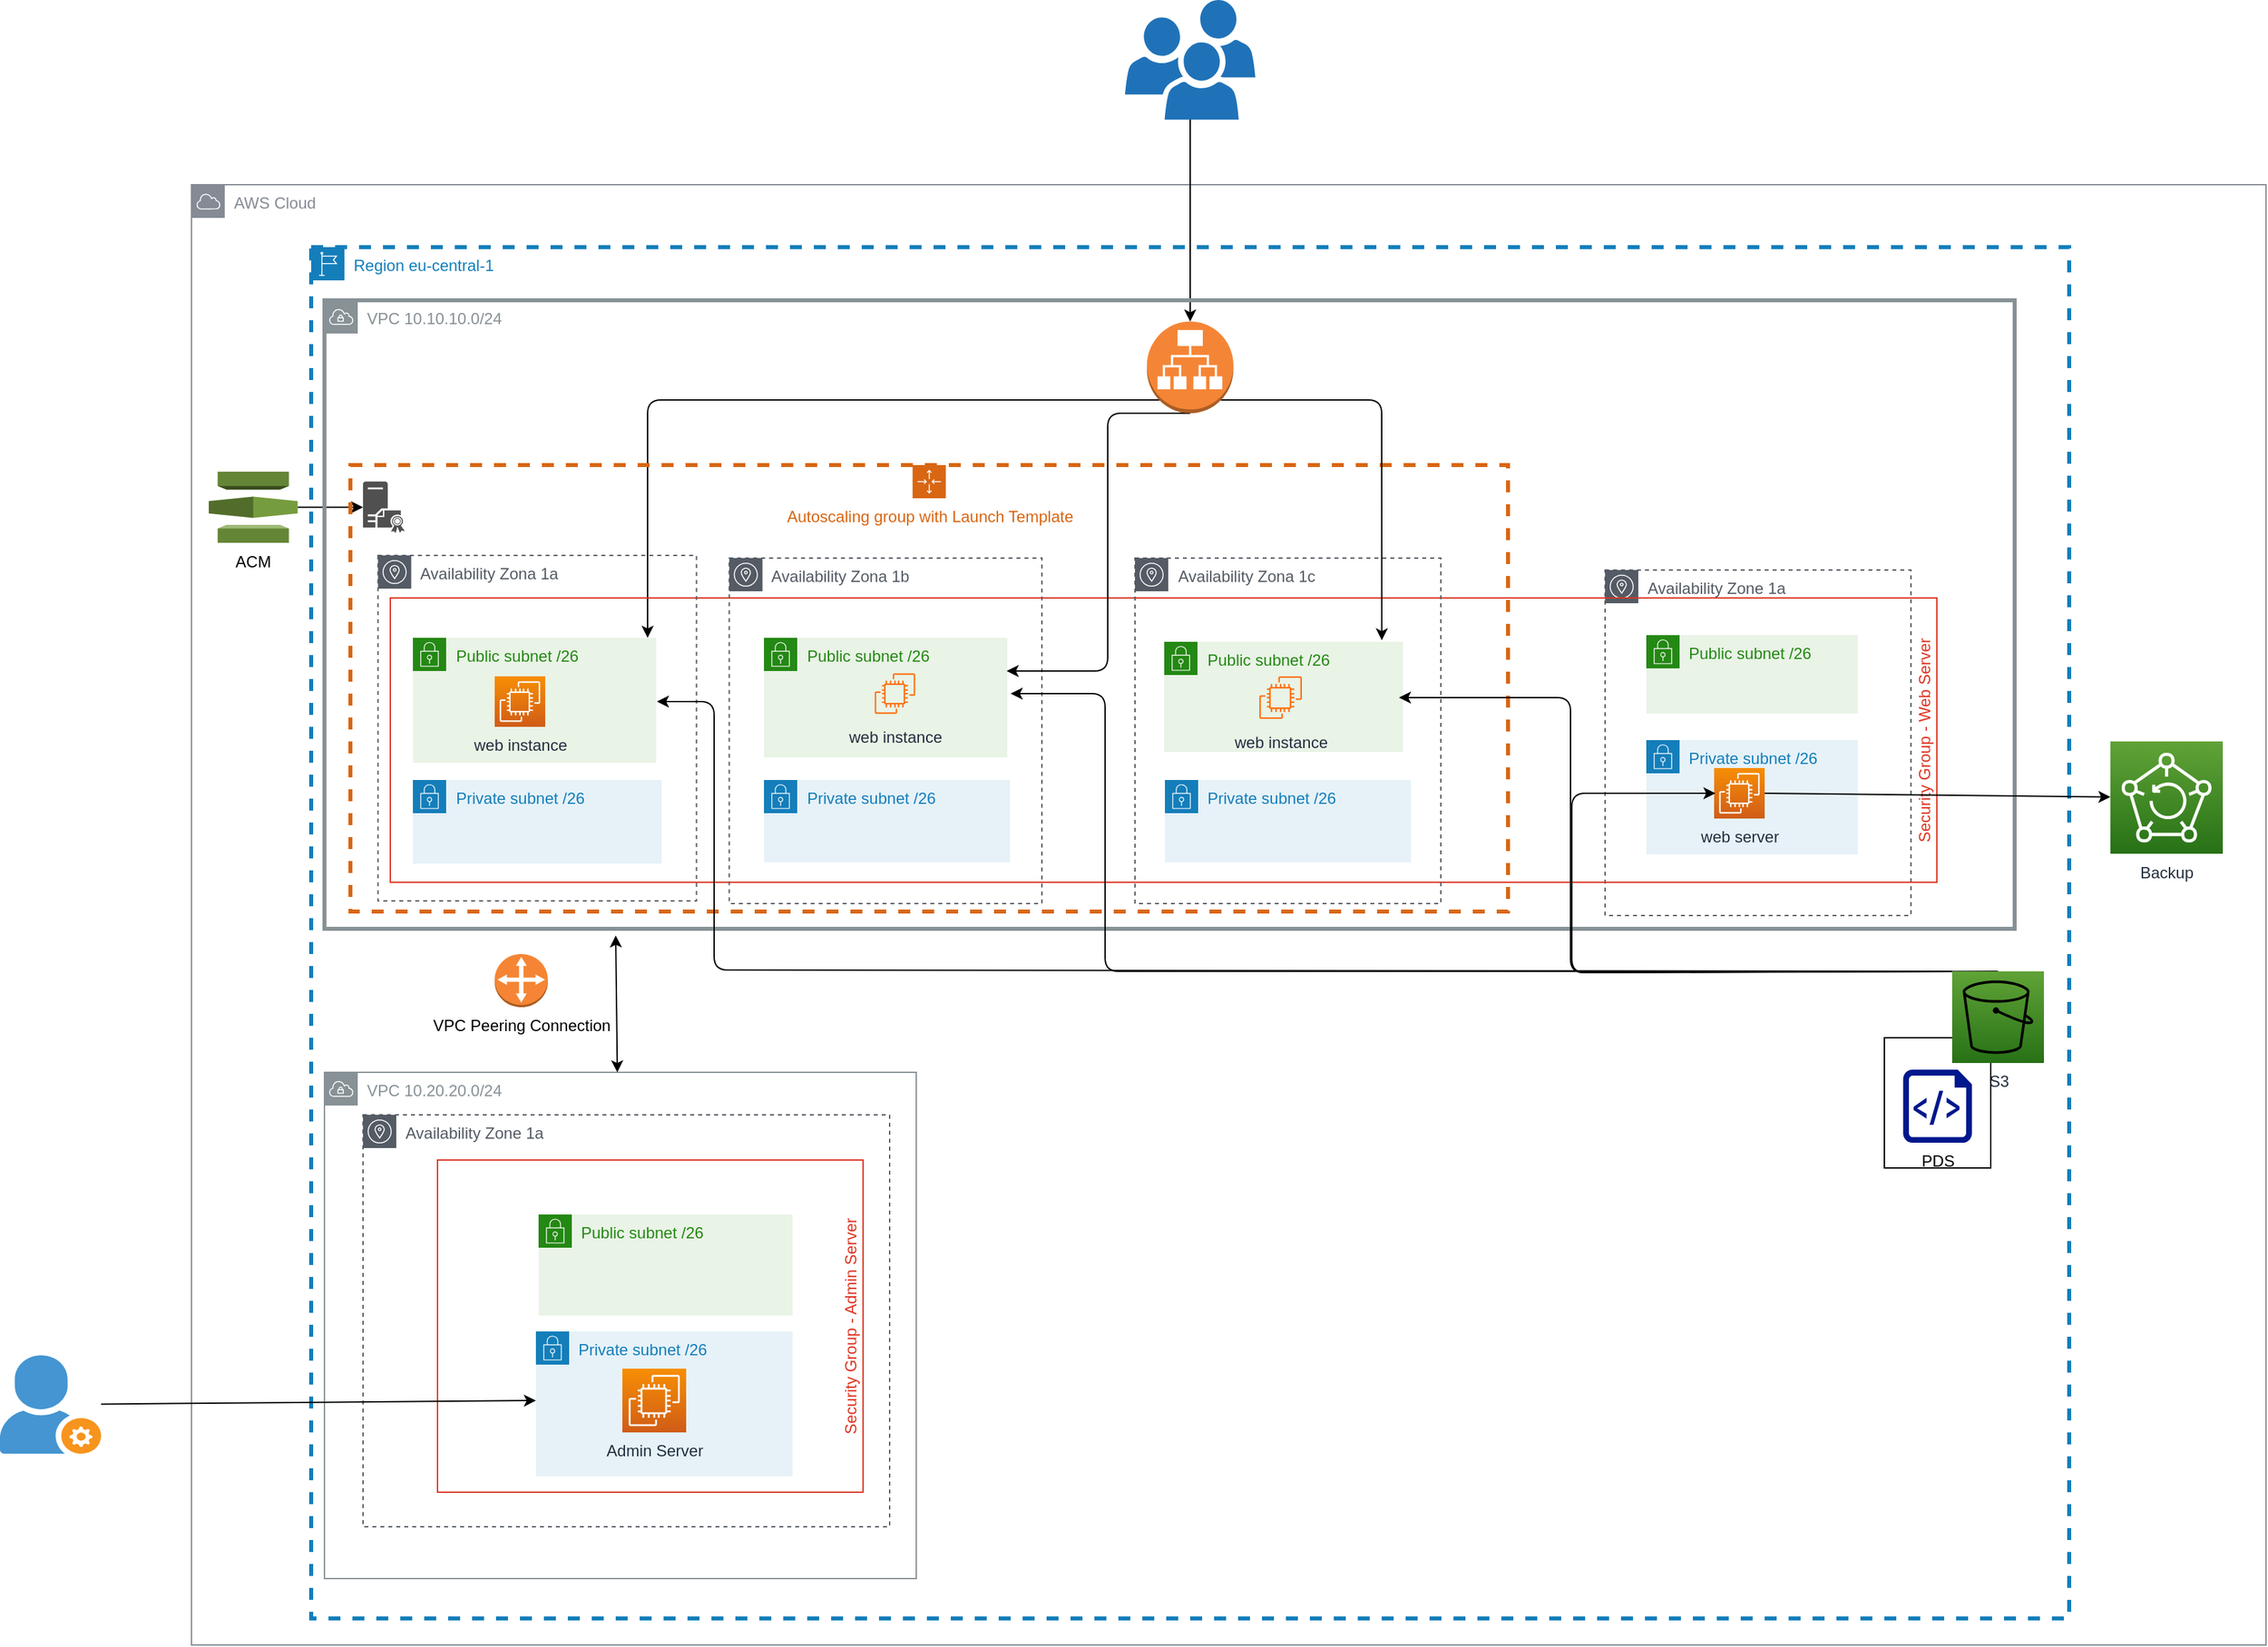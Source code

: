 <mxfile>
    <diagram id="Hy1jQ7YTtF9Ppq3iQ_IU" name="Pagina-1">
        <mxGraphModel dx="1537" dy="1754" grid="0" gridSize="10" guides="1" tooltips="1" connect="1" arrows="1" fold="1" page="1" pageScale="1" pageWidth="827" pageHeight="1169" background="#ffffff" math="0" shadow="0">
            <root>
                <mxCell id="0"/>
                <mxCell id="1" parent="0"/>
                <mxCell id="73" value="AWS Cloud" style="sketch=0;outlineConnect=0;gradientColor=none;html=1;whiteSpace=wrap;fontSize=12;fontStyle=0;shape=mxgraph.aws4.group;grIcon=mxgraph.aws4.group_aws_cloud;strokeColor=#858B94;fillColor=none;verticalAlign=top;align=left;spacingLeft=30;fontColor=#858B94;dashed=0;" parent="1" vertex="1">
                    <mxGeometry x="45" y="120" width="1560" height="1099" as="geometry"/>
                </mxCell>
                <mxCell id="wwyywsmrsrgcyLTouo67-12" value="" style="edgeStyle=orthogonalEdgeStyle;rounded=0;orthogonalLoop=1;jettySize=auto;html=1;strokeColor=#000000;" parent="1" source="wwyywsmrsrgcyLTouo67-11" target="wwyywsmrsrgcyLTouo67-4" edge="1">
                    <mxGeometry relative="1" as="geometry"/>
                </mxCell>
                <mxCell id="wwyywsmrsrgcyLTouo67-11" value="" style="sketch=0;pointerEvents=1;shadow=0;dashed=0;html=1;strokeColor=none;labelPosition=center;verticalLabelPosition=bottom;verticalAlign=top;outlineConnect=0;align=center;shape=mxgraph.office.users.users;fillColor=#2072B8;" parent="1" vertex="1">
                    <mxGeometry x="747" y="-19" width="98" height="90" as="geometry"/>
                </mxCell>
                <mxCell id="75" style="edgeStyle=none;html=1;exitX=1;exitY=0.5;exitDx=0;exitDy=0;exitPerimeter=0;strokeColor=#000000;" parent="1" source="4" target="74" edge="1">
                    <mxGeometry relative="1" as="geometry"/>
                </mxCell>
                <mxCell id="4" value="ACM&lt;br&gt;" style="outlineConnect=0;dashed=0;verticalLabelPosition=bottom;verticalAlign=top;align=center;html=1;shape=mxgraph.aws3.certificate_manager;fillColor=#759C3E;gradientColor=none;labelBackgroundColor=#FFFFFF;fontColor=#000000;strokeColor=#000000;" parent="1" vertex="1">
                    <mxGeometry x="58.0" y="336" width="66.85" height="53.5" as="geometry"/>
                </mxCell>
                <mxCell id="HAavd_gLUyI3N0wvdStv-25" value="Region eu-central-1" style="points=[[0,0],[0.25,0],[0.5,0],[0.75,0],[1,0],[1,0.25],[1,0.5],[1,0.75],[1,1],[0.75,1],[0.5,1],[0.25,1],[0,1],[0,0.75],[0,0.5],[0,0.25]];outlineConnect=0;gradientColor=none;html=1;whiteSpace=wrap;fontSize=12;fontStyle=0;container=1;pointerEvents=0;collapsible=0;recursiveResize=0;shape=mxgraph.aws4.group;grIcon=mxgraph.aws4.group_region;strokeColor=#147EBA;fillColor=none;verticalAlign=top;align=left;spacingLeft=30;fontColor=#147EBA;dashed=1;strokeWidth=3;flipH=0;flipV=0;" parent="1" vertex="1">
                    <mxGeometry x="135" y="167" width="1322" height="1032" as="geometry"/>
                </mxCell>
                <mxCell id="10" value="Availability Zone 1a" style="sketch=0;outlineConnect=0;gradientColor=none;html=1;whiteSpace=wrap;fontSize=12;fontStyle=0;shape=mxgraph.aws4.group;grIcon=mxgraph.aws4.group_availability_zone;strokeColor=#545B64;fillColor=none;verticalAlign=top;align=left;spacingLeft=30;fontColor=#545B64;dashed=1;flipV=0;flipH=0;" parent="HAavd_gLUyI3N0wvdStv-25" vertex="1">
                    <mxGeometry x="973" y="243" width="230" height="260" as="geometry"/>
                </mxCell>
                <mxCell id="40" value="Private subnet /26" style="points=[[0,0],[0.25,0],[0.5,0],[0.75,0],[1,0],[1,0.25],[1,0.5],[1,0.75],[1,1],[0.75,1],[0.5,1],[0.25,1],[0,1],[0,0.75],[0,0.5],[0,0.25]];outlineConnect=0;gradientColor=none;html=1;whiteSpace=wrap;fontSize=12;fontStyle=0;container=1;pointerEvents=0;collapsible=0;recursiveResize=0;shape=mxgraph.aws4.group;grIcon=mxgraph.aws4.group_security_group;grStroke=0;strokeColor=#147EBA;fillColor=#E6F2F8;verticalAlign=top;align=left;spacingLeft=30;fontColor=#147EBA;dashed=0;" parent="HAavd_gLUyI3N0wvdStv-25" vertex="1">
                    <mxGeometry x="1004" y="371" width="159" height="86" as="geometry"/>
                </mxCell>
                <mxCell id="41" value="web server" style="sketch=0;points=[[0,0,0],[0.25,0,0],[0.5,0,0],[0.75,0,0],[1,0,0],[0,1,0],[0.25,1,0],[0.5,1,0],[0.75,1,0],[1,1,0],[0,0.25,0],[0,0.5,0],[0,0.75,0],[1,0.25,0],[1,0.5,0],[1,0.75,0]];outlineConnect=0;fontColor=#232F3E;gradientColor=#F78E04;gradientDirection=north;fillColor=#D05C17;strokeColor=#ffffff;dashed=0;verticalLabelPosition=bottom;verticalAlign=top;align=center;html=1;fontSize=12;fontStyle=0;aspect=fixed;shape=mxgraph.aws4.resourceIcon;resIcon=mxgraph.aws4.ec2;" parent="40" vertex="1">
                    <mxGeometry x="51" y="21" width="38" height="38" as="geometry"/>
                </mxCell>
                <mxCell id="HAavd_gLUyI3N0wvdStv-35" value="VPC 10.20.20.0/24&lt;br&gt;" style="sketch=0;outlineConnect=0;gradientColor=none;html=1;whiteSpace=wrap;fontSize=12;fontStyle=0;shape=mxgraph.aws4.group;grIcon=mxgraph.aws4.group_vpc;strokeColor=#879196;fillColor=none;verticalAlign=top;align=left;spacingLeft=30;fontColor=#879196;dashed=0;" parent="HAavd_gLUyI3N0wvdStv-25" vertex="1">
                    <mxGeometry x="10" y="621" width="445" height="381" as="geometry"/>
                </mxCell>
                <mxCell id="W49BcRsQiQdXB_XDPb7Q-12" value="Availability Zone 1a" style="sketch=0;outlineConnect=0;gradientColor=none;html=1;whiteSpace=wrap;fontSize=12;fontStyle=0;shape=mxgraph.aws4.group;grIcon=mxgraph.aws4.group_availability_zone;strokeColor=#545B64;fillColor=none;verticalAlign=top;align=left;spacingLeft=30;fontColor=#545B64;dashed=1;flipV=0;flipH=0;" parent="HAavd_gLUyI3N0wvdStv-25" vertex="1">
                    <mxGeometry x="39" y="653" width="396" height="310" as="geometry"/>
                </mxCell>
                <mxCell id="HAavd_gLUyI3N0wvdStv-36" value="VPC 10.10.10.0/24" style="sketch=0;outlineConnect=0;gradientColor=none;html=1;whiteSpace=wrap;fontSize=12;fontStyle=0;shape=mxgraph.aws4.group;grIcon=mxgraph.aws4.group_vpc;strokeColor=#879196;fillColor=none;verticalAlign=top;align=left;spacingLeft=30;fontColor=#879196;dashed=0;strokeWidth=3;" parent="HAavd_gLUyI3N0wvdStv-25" vertex="1">
                    <mxGeometry x="10" y="40" width="1271" height="473" as="geometry"/>
                </mxCell>
                <mxCell id="43" value="Security Group - Admin Server" style="fillColor=none;strokeColor=#DD3522;verticalAlign=bottom;fontStyle=0;fontColor=#DD3522;horizontal=0;align=center;" parent="HAavd_gLUyI3N0wvdStv-25" vertex="1">
                    <mxGeometry x="95" y="687" width="320" height="250" as="geometry"/>
                </mxCell>
                <mxCell id="wwyywsmrsrgcyLTouo67-3" value="Public subnet /26" style="points=[[0,0],[0.25,0],[0.5,0],[0.75,0],[1,0],[1,0.25],[1,0.5],[1,0.75],[1,1],[0.75,1],[0.5,1],[0.25,1],[0,1],[0,0.75],[0,0.5],[0,0.25]];outlineConnect=0;gradientColor=none;html=1;whiteSpace=wrap;fontSize=12;fontStyle=0;container=1;pointerEvents=0;collapsible=0;recursiveResize=0;shape=mxgraph.aws4.group;grIcon=mxgraph.aws4.group_security_group;grStroke=0;strokeColor=#248814;fillColor=#E9F3E6;verticalAlign=top;align=left;spacingLeft=30;fontColor=#248814;dashed=0;" parent="HAavd_gLUyI3N0wvdStv-25" vertex="1">
                    <mxGeometry x="171" y="728" width="191" height="76" as="geometry"/>
                </mxCell>
                <mxCell id="wwyywsmrsrgcyLTouo67-2" value="Private subnet /26" style="points=[[0,0],[0.25,0],[0.5,0],[0.75,0],[1,0],[1,0.25],[1,0.5],[1,0.75],[1,1],[0.75,1],[0.5,1],[0.25,1],[0,1],[0,0.75],[0,0.5],[0,0.25]];outlineConnect=0;gradientColor=none;html=1;whiteSpace=wrap;fontSize=12;fontStyle=0;container=1;pointerEvents=0;collapsible=0;recursiveResize=0;shape=mxgraph.aws4.group;grIcon=mxgraph.aws4.group_security_group;grStroke=0;strokeColor=#147EBA;fillColor=#E6F2F8;verticalAlign=top;align=left;spacingLeft=30;fontColor=#147EBA;dashed=0;" parent="HAavd_gLUyI3N0wvdStv-25" vertex="1">
                    <mxGeometry x="169" y="816" width="193" height="109" as="geometry"/>
                </mxCell>
                <mxCell id="78" style="edgeStyle=none;html=1;exitX=0.145;exitY=0.855;exitDx=0;exitDy=0;exitPerimeter=0;strokeColor=#000000;" parent="HAavd_gLUyI3N0wvdStv-25" source="wwyywsmrsrgcyLTouo67-4" edge="1">
                    <mxGeometry relative="1" as="geometry">
                        <mxPoint x="253" y="294" as="targetPoint"/>
                        <Array as="points">
                            <mxPoint x="253" y="115"/>
                            <mxPoint x="253" y="245"/>
                        </Array>
                    </mxGeometry>
                </mxCell>
                <mxCell id="wwyywsmrsrgcyLTouo67-17" value="Autoscaling group with Launch Template" style="points=[[0,0],[0.25,0],[0.5,0],[0.75,0],[1,0],[1,0.25],[1,0.5],[1,0.75],[1,1],[0.75,1],[0.5,1],[0.25,1],[0,1],[0,0.75],[0,0.5],[0,0.25]];outlineConnect=0;gradientColor=none;html=1;whiteSpace=wrap;fontSize=12;fontStyle=0;container=1;pointerEvents=0;collapsible=0;recursiveResize=0;shape=mxgraph.aws4.groupCenter;grIcon=mxgraph.aws4.group_auto_scaling_group;grStroke=1;strokeColor=#D86613;fillColor=none;verticalAlign=top;align=center;fontColor=#D86613;dashed=1;spacingTop=25;strokeWidth=3;" parent="HAavd_gLUyI3N0wvdStv-25" vertex="1">
                    <mxGeometry x="29.5" y="164" width="870.5" height="336" as="geometry"/>
                </mxCell>
                <mxCell id="wwyywsmrsrgcyLTouo67-22" value="Security Group - Web Server" style="fillColor=none;strokeColor=#DD3522;verticalAlign=bottom;fontStyle=0;fontColor=#DD3522;align=center;horizontal=0;" parent="wwyywsmrsrgcyLTouo67-17" vertex="1">
                    <mxGeometry x="30" y="100" width="1163" height="214" as="geometry"/>
                </mxCell>
                <mxCell id="HAavd_gLUyI3N0wvdStv-34" value="Availability Zona 1c" style="sketch=0;outlineConnect=0;gradientColor=none;html=1;whiteSpace=wrap;fontSize=12;fontStyle=0;shape=mxgraph.aws4.group;grIcon=mxgraph.aws4.group_availability_zone;strokeColor=#545B64;fillColor=none;verticalAlign=top;align=left;spacingLeft=30;fontColor=#545B64;dashed=1;flipV=0;flipH=0;" parent="wwyywsmrsrgcyLTouo67-17" vertex="1">
                    <mxGeometry x="590" y="70" width="230" height="260" as="geometry"/>
                </mxCell>
                <mxCell id="HAavd_gLUyI3N0wvdStv-29" value="Availability Zona 1b" style="sketch=0;outlineConnect=0;gradientColor=none;html=1;whiteSpace=wrap;fontSize=12;fontStyle=0;shape=mxgraph.aws4.group;grIcon=mxgraph.aws4.group_availability_zone;strokeColor=#545B64;fillColor=none;verticalAlign=top;align=left;spacingLeft=30;fontColor=#545B64;dashed=1;" parent="wwyywsmrsrgcyLTouo67-17" vertex="1">
                    <mxGeometry x="284.87" y="70" width="235.13" height="260" as="geometry"/>
                </mxCell>
                <mxCell id="HAavd_gLUyI3N0wvdStv-28" value="Availability Zona 1a" style="sketch=0;outlineConnect=0;gradientColor=none;html=1;whiteSpace=wrap;fontSize=12;fontStyle=0;shape=mxgraph.aws4.group;grIcon=mxgraph.aws4.group_availability_zone;strokeColor=#545B64;fillColor=none;verticalAlign=top;align=left;spacingLeft=30;fontColor=#545B64;dashed=1;" parent="wwyywsmrsrgcyLTouo67-17" vertex="1">
                    <mxGeometry x="20.75" y="68" width="239.5" height="260" as="geometry"/>
                </mxCell>
                <mxCell id="HAavd_gLUyI3N0wvdStv-23" value="Private subnet /26" style="points=[[0,0],[0.25,0],[0.5,0],[0.75,0],[1,0],[1,0.25],[1,0.5],[1,0.75],[1,1],[0.75,1],[0.5,1],[0.25,1],[0,1],[0,0.75],[0,0.5],[0,0.25]];outlineConnect=0;gradientColor=none;html=1;whiteSpace=wrap;fontSize=12;fontStyle=0;container=1;pointerEvents=0;collapsible=0;recursiveResize=0;shape=mxgraph.aws4.group;grIcon=mxgraph.aws4.group_security_group;grStroke=0;strokeColor=#147EBA;fillColor=#E6F2F8;verticalAlign=top;align=left;spacingLeft=30;fontColor=#147EBA;dashed=0;" parent="wwyywsmrsrgcyLTouo67-17" vertex="1">
                    <mxGeometry x="47" y="237" width="187" height="63" as="geometry"/>
                </mxCell>
                <mxCell id="HAavd_gLUyI3N0wvdStv-19" value="Public subnet /26" style="points=[[0,0],[0.25,0],[0.5,0],[0.75,0],[1,0],[1,0.25],[1,0.5],[1,0.75],[1,1],[0.75,1],[0.5,1],[0.25,1],[0,1],[0,0.75],[0,0.5],[0,0.25]];outlineConnect=0;gradientColor=none;html=1;whiteSpace=wrap;fontSize=12;fontStyle=0;container=1;pointerEvents=0;collapsible=0;recursiveResize=0;shape=mxgraph.aws4.group;grIcon=mxgraph.aws4.group_security_group;grStroke=0;strokeColor=#248814;fillColor=#E9F3E6;verticalAlign=top;align=left;spacingLeft=30;fontColor=#248814;dashed=0;" parent="wwyywsmrsrgcyLTouo67-17" vertex="1">
                    <mxGeometry x="311" y="130" width="183" height="90" as="geometry"/>
                </mxCell>
                <mxCell id="7" value="web instance" style="sketch=0;points=[[0,0,0],[0.25,0,0],[0.5,0,0],[0.75,0,0],[1,0,0],[0,1,0],[0.25,1,0],[0.5,1,0],[0.75,1,0],[1,1,0],[0,0.25,0],[0,0.5,0],[0,0.75,0],[1,0.25,0],[1,0.5,0],[1,0.75,0]];outlineConnect=0;fontColor=#232F3E;gradientColor=#F78E04;gradientDirection=north;fillColor=none;strokeColor=#FF6F0F;dashed=0;verticalLabelPosition=bottom;verticalAlign=top;align=center;html=1;fontSize=12;fontStyle=0;aspect=fixed;shape=mxgraph.aws4.resourceIcon;resIcon=mxgraph.aws4.ec2;" parent="HAavd_gLUyI3N0wvdStv-19" vertex="1">
                    <mxGeometry x="79.5" y="23" width="38" height="38" as="geometry"/>
                </mxCell>
                <mxCell id="HAavd_gLUyI3N0wvdStv-18" value="Public subnet /26" style="points=[[0,0],[0.25,0],[0.5,0],[0.75,0],[1,0],[1,0.25],[1,0.5],[1,0.75],[1,1],[0.75,1],[0.5,1],[0.25,1],[0,1],[0,0.75],[0,0.5],[0,0.25]];outlineConnect=0;gradientColor=none;html=1;whiteSpace=wrap;fontSize=12;fontStyle=0;container=1;pointerEvents=0;collapsible=0;recursiveResize=0;shape=mxgraph.aws4.group;grIcon=mxgraph.aws4.group_security_group;grStroke=0;strokeColor=#248814;fillColor=#E9F3E6;verticalAlign=top;align=left;spacingLeft=30;fontColor=#248814;dashed=0;" parent="wwyywsmrsrgcyLTouo67-17" vertex="1">
                    <mxGeometry x="47" y="130" width="183" height="94" as="geometry"/>
                </mxCell>
                <mxCell id="wwyywsmrsrgcyLTouo67-13" value="web instance" style="sketch=0;points=[[0,0,0],[0.25,0,0],[0.5,0,0],[0.75,0,0],[1,0,0],[0,1,0],[0.25,1,0],[0.5,1,0],[0.75,1,0],[1,1,0],[0,0.25,0],[0,0.5,0],[0,0.75,0],[1,0.25,0],[1,0.5,0],[1,0.75,0]];outlineConnect=0;fontColor=#232F3E;gradientColor=#F78E04;gradientDirection=north;fillColor=#D05C17;strokeColor=#ffffff;dashed=0;verticalLabelPosition=bottom;verticalAlign=top;align=center;html=1;fontSize=12;fontStyle=0;aspect=fixed;shape=mxgraph.aws4.resourceIcon;resIcon=mxgraph.aws4.ec2;" parent="HAavd_gLUyI3N0wvdStv-18" vertex="1">
                    <mxGeometry x="61.5" y="29" width="38" height="38" as="geometry"/>
                </mxCell>
                <mxCell id="HAavd_gLUyI3N0wvdStv-22" value="Private subnet /26" style="points=[[0,0],[0.25,0],[0.5,0],[0.75,0],[1,0],[1,0.25],[1,0.5],[1,0.75],[1,1],[0.75,1],[0.5,1],[0.25,1],[0,1],[0,0.75],[0,0.5],[0,0.25]];outlineConnect=0;gradientColor=none;html=1;whiteSpace=wrap;fontSize=12;fontStyle=0;container=1;pointerEvents=0;collapsible=0;recursiveResize=0;shape=mxgraph.aws4.group;grIcon=mxgraph.aws4.group_security_group;grStroke=0;strokeColor=#147EBA;fillColor=#E6F2F8;verticalAlign=top;align=left;spacingLeft=30;fontColor=#147EBA;dashed=0;" parent="wwyywsmrsrgcyLTouo67-17" vertex="1">
                    <mxGeometry x="311" y="237" width="185" height="62" as="geometry"/>
                </mxCell>
                <mxCell id="53" value="Private subnet /26" style="points=[[0,0],[0.25,0],[0.5,0],[0.75,0],[1,0],[1,0.25],[1,0.5],[1,0.75],[1,1],[0.75,1],[0.5,1],[0.25,1],[0,1],[0,0.75],[0,0.5],[0,0.25]];outlineConnect=0;gradientColor=none;html=1;whiteSpace=wrap;fontSize=12;fontStyle=0;container=1;pointerEvents=0;collapsible=0;recursiveResize=0;shape=mxgraph.aws4.group;grIcon=mxgraph.aws4.group_security_group;grStroke=0;strokeColor=#147EBA;fillColor=#E6F2F8;verticalAlign=top;align=left;spacingLeft=30;fontColor=#147EBA;dashed=0;" parent="wwyywsmrsrgcyLTouo67-17" vertex="1">
                    <mxGeometry x="612.5" y="237" width="185" height="62" as="geometry"/>
                </mxCell>
                <mxCell id="HAavd_gLUyI3N0wvdStv-38" value="Public subnet /26" style="points=[[0,0],[0.25,0],[0.5,0],[0.75,0],[1,0],[1,0.25],[1,0.5],[1,0.75],[1,1],[0.75,1],[0.5,1],[0.25,1],[0,1],[0,0.75],[0,0.5],[0,0.25]];outlineConnect=0;gradientColor=none;html=1;whiteSpace=wrap;fontSize=12;fontStyle=0;container=1;pointerEvents=0;collapsible=0;recursiveResize=0;shape=mxgraph.aws4.group;grIcon=mxgraph.aws4.group_security_group;grStroke=0;strokeColor=#248814;fillColor=#E9F3E6;verticalAlign=top;align=left;spacingLeft=30;fontColor=#248814;dashed=0;" parent="wwyywsmrsrgcyLTouo67-17" vertex="1">
                    <mxGeometry x="612" y="133" width="179.5" height="83" as="geometry"/>
                </mxCell>
                <mxCell id="44" value="web instance" style="sketch=0;points=[[0,0,0],[0.25,0,0],[0.5,0,0],[0.75,0,0],[1,0,0],[0,1,0],[0.25,1,0],[0.5,1,0],[0.75,1,0],[1,1,0],[0,0.25,0],[0,0.5,0],[0,0.75,0],[1,0.25,0],[1,0.5,0],[1,0.75,0]];outlineConnect=0;fontColor=#232F3E;gradientColor=#F78E04;gradientDirection=north;fillColor=none;strokeColor=#FF6F0F;dashed=0;verticalLabelPosition=bottom;verticalAlign=top;align=center;html=1;fontSize=12;fontStyle=0;aspect=fixed;shape=mxgraph.aws4.resourceIcon;resIcon=mxgraph.aws4.ec2;" parent="HAavd_gLUyI3N0wvdStv-38" vertex="1">
                    <mxGeometry x="67.5" y="22" width="40" height="40" as="geometry"/>
                </mxCell>
                <mxCell id="79" style="edgeStyle=none;html=1;exitX=0.5;exitY=1;exitDx=0;exitDy=0;exitPerimeter=0;strokeColor=#000000;" parent="HAavd_gLUyI3N0wvdStv-25" source="wwyywsmrsrgcyLTouo67-4" edge="1">
                    <mxGeometry relative="1" as="geometry">
                        <mxPoint x="523" y="319" as="targetPoint"/>
                        <Array as="points">
                            <mxPoint x="599" y="125"/>
                            <mxPoint x="599" y="319"/>
                        </Array>
                    </mxGeometry>
                </mxCell>
                <mxCell id="80" style="edgeStyle=none;html=1;exitX=0.855;exitY=0.855;exitDx=0;exitDy=0;exitPerimeter=0;strokeColor=#000000;entryX=0.807;entryY=0.238;entryDx=0;entryDy=0;entryPerimeter=0;" parent="HAavd_gLUyI3N0wvdStv-25" source="wwyywsmrsrgcyLTouo67-4" target="HAavd_gLUyI3N0wvdStv-34" edge="1">
                    <mxGeometry relative="1" as="geometry">
                        <mxPoint x="823" y="337" as="targetPoint"/>
                        <Array as="points">
                            <mxPoint x="805" y="115"/>
                        </Array>
                    </mxGeometry>
                </mxCell>
                <mxCell id="wwyywsmrsrgcyLTouo67-4" value="" style="outlineConnect=0;dashed=0;verticalLabelPosition=bottom;verticalAlign=top;align=center;html=1;shape=mxgraph.aws3.application_load_balancer;fillColor=#F58536;gradientColor=none;" parent="HAavd_gLUyI3N0wvdStv-25" vertex="1">
                    <mxGeometry x="628.5" y="56" width="65" height="69" as="geometry"/>
                </mxCell>
                <mxCell id="HAavd_gLUyI3N0wvdStv-1" value="VPC Peering Connection" style="outlineConnect=0;dashed=0;verticalLabelPosition=bottom;verticalAlign=top;align=center;html=1;shape=mxgraph.aws3.customer_gateway;fillColor=#F58534;gradientColor=none;fontColor=#000000;" parent="HAavd_gLUyI3N0wvdStv-25" vertex="1">
                    <mxGeometry x="138" y="532" width="40" height="40" as="geometry"/>
                </mxCell>
                <mxCell id="12" value="Public subnet /26" style="points=[[0,0],[0.25,0],[0.5,0],[0.75,0],[1,0],[1,0.25],[1,0.5],[1,0.75],[1,1],[0.75,1],[0.5,1],[0.25,1],[0,1],[0,0.75],[0,0.5],[0,0.25]];outlineConnect=0;gradientColor=none;html=1;whiteSpace=wrap;fontSize=12;fontStyle=0;container=1;pointerEvents=0;collapsible=0;recursiveResize=0;shape=mxgraph.aws4.group;grIcon=mxgraph.aws4.group_security_group;grStroke=0;strokeColor=#248814;fillColor=#E9F3E6;verticalAlign=top;align=left;spacingLeft=30;fontColor=#248814;dashed=0;" parent="HAavd_gLUyI3N0wvdStv-25" vertex="1">
                    <mxGeometry x="1004" y="292" width="159" height="59" as="geometry"/>
                </mxCell>
                <mxCell id="wwyywsmrsrgcyLTouo67-16" value="Admin Server" style="sketch=0;points=[[0,0,0],[0.25,0,0],[0.5,0,0],[0.75,0,0],[1,0,0],[0,1,0],[0.25,1,0],[0.5,1,0],[0.75,1,0],[1,1,0],[0,0.25,0],[0,0.5,0],[0,0.75,0],[1,0.25,0],[1,0.5,0],[1,0.75,0]];outlineConnect=0;fontColor=#232F3E;gradientColor=#F78E04;gradientDirection=north;fillColor=#D05C17;strokeColor=#ffffff;dashed=0;verticalLabelPosition=bottom;verticalAlign=top;align=center;html=1;fontSize=12;fontStyle=0;aspect=fixed;shape=mxgraph.aws4.resourceIcon;resIcon=mxgraph.aws4.ec2;" parent="HAavd_gLUyI3N0wvdStv-25" vertex="1">
                    <mxGeometry x="234" y="844" width="48" height="48" as="geometry"/>
                </mxCell>
                <mxCell id="69" value="" style="endArrow=classic;startArrow=classic;html=1;strokeColor=#000000;" parent="HAavd_gLUyI3N0wvdStv-25" source="HAavd_gLUyI3N0wvdStv-35" edge="1">
                    <mxGeometry width="50" height="50" relative="1" as="geometry">
                        <mxPoint x="171" y="563" as="sourcePoint"/>
                        <mxPoint x="229" y="518" as="targetPoint"/>
                    </mxGeometry>
                </mxCell>
                <mxCell id="74" value="" style="sketch=0;pointerEvents=1;shadow=0;dashed=0;html=1;strokeColor=none;fillColor=#505050;labelPosition=center;verticalLabelPosition=bottom;verticalAlign=top;outlineConnect=0;align=center;shape=mxgraph.office.servers.certificate_authority;" parent="HAavd_gLUyI3N0wvdStv-25" vertex="1">
                    <mxGeometry x="39" y="176.38" width="31.5" height="38.75" as="geometry"/>
                </mxCell>
                <mxCell id="HAavd_gLUyI3N0wvdStv-8" value="Backup" style="sketch=0;points=[[0,0,0],[0.25,0,0],[0.5,0,0],[0.75,0,0],[1,0,0],[0,1,0],[0.25,1,0],[0.5,1,0],[0.75,1,0],[1,1,0],[0,0.25,0],[0,0.5,0],[0,0.75,0],[1,0.25,0],[1,0.5,0],[1,0.75,0]];outlineConnect=0;fontColor=#232F3E;gradientColor=#60A337;gradientDirection=north;fillColor=#277116;strokeColor=#ffffff;dashed=0;verticalLabelPosition=bottom;verticalAlign=top;align=center;html=1;fontSize=12;fontStyle=0;aspect=fixed;shape=mxgraph.aws4.resourceIcon;resIcon=mxgraph.aws4.backup;" parent="1" vertex="1">
                    <mxGeometry x="1488" y="539" width="84.5" height="84.5" as="geometry"/>
                </mxCell>
                <mxCell id="61" style="edgeStyle=none;html=1;exitX=0.5;exitY=0;exitDx=0;exitDy=0;exitPerimeter=0;strokeColor=#000000;" parent="1" source="HAavd_gLUyI3N0wvdStv-6" edge="1">
                    <mxGeometry relative="1" as="geometry">
                        <mxPoint x="1191" y="578" as="targetPoint"/>
                        <Array as="points">
                            <mxPoint x="1083" y="713"/>
                            <mxPoint x="1083" y="578"/>
                        </Array>
                    </mxGeometry>
                </mxCell>
                <mxCell id="62" style="edgeStyle=none;html=1;exitX=0;exitY=0;exitDx=0;exitDy=0;exitPerimeter=0;strokeColor=#000000;" parent="1" source="HAavd_gLUyI3N0wvdStv-6" edge="1">
                    <mxGeometry relative="1" as="geometry">
                        <Array as="points">
                            <mxPoint x="1082" y="713"/>
                            <mxPoint x="1082" y="506"/>
                        </Array>
                        <mxPoint x="953" y="506" as="targetPoint"/>
                    </mxGeometry>
                </mxCell>
                <mxCell id="63" style="edgeStyle=none;html=1;exitX=0;exitY=0;exitDx=0;exitDy=0;exitPerimeter=0;strokeColor=#000000;" parent="1" source="HAavd_gLUyI3N0wvdStv-6" edge="1">
                    <mxGeometry relative="1" as="geometry">
                        <Array as="points">
                            <mxPoint x="732" y="712"/>
                            <mxPoint x="732" y="503"/>
                        </Array>
                        <mxPoint x="661" y="503" as="targetPoint"/>
                    </mxGeometry>
                </mxCell>
                <mxCell id="65" style="edgeStyle=none;html=1;exitX=0;exitY=0;exitDx=0;exitDy=0;exitPerimeter=0;strokeColor=#000000;" parent="1" source="HAavd_gLUyI3N0wvdStv-6" edge="1">
                    <mxGeometry relative="1" as="geometry">
                        <Array as="points">
                            <mxPoint x="438" y="711"/>
                            <mxPoint x="438" y="509"/>
                        </Array>
                        <mxPoint x="395" y="509" as="targetPoint"/>
                    </mxGeometry>
                </mxCell>
                <mxCell id="HAavd_gLUyI3N0wvdStv-10" value="" style="rounded=0;whiteSpace=wrap;html=1;fillColor=none;strokeColor=#000000;" parent="1" vertex="1">
                    <mxGeometry x="1318" y="762" width="80" height="98" as="geometry"/>
                </mxCell>
                <mxCell id="cpGAjX_BwhsMm2MpVyoH-3" value="PDS" style="sketch=0;aspect=fixed;pointerEvents=1;shadow=0;dashed=0;html=1;strokeColor=none;labelPosition=center;verticalLabelPosition=bottom;verticalAlign=top;align=center;fillColor=#00188D;shape=mxgraph.azure.script_file;fontColor=#000000;" parent="1" vertex="1">
                    <mxGeometry x="1332.15" y="786" width="51.7" height="55" as="geometry"/>
                </mxCell>
                <mxCell id="77" style="edgeStyle=none;html=1;strokeColor=#000000;" parent="1" edge="1" source="76">
                    <mxGeometry relative="1" as="geometry">
                        <mxPoint x="17" y="1035" as="sourcePoint"/>
                        <mxPoint x="304" y="1035" as="targetPoint"/>
                    </mxGeometry>
                </mxCell>
                <mxCell id="HAavd_gLUyI3N0wvdStv-6" value="S3" style="sketch=0;points=[[0,0,0],[0.25,0,0],[0.5,0,0],[0.75,0,0],[1,0,0],[0,1,0],[0.25,1,0],[0.5,1,0],[0.75,1,0],[1,1,0],[0,0.25,0],[0,0.5,0],[0,0.75,0],[1,0.25,0],[1,0.5,0],[1,0.75,0]];outlineConnect=0;fontColor=#232F3E;gradientColor=#60A337;gradientDirection=north;fillColor=#277116;strokeColor=#000000;verticalLabelPosition=bottom;verticalAlign=top;align=center;html=1;fontSize=12;fontStyle=0;aspect=fixed;shape=mxgraph.aws4.resourceIcon;resIcon=mxgraph.aws4.s3;" parent="1" vertex="1">
                    <mxGeometry x="1369" y="712" width="69" height="69" as="geometry"/>
                </mxCell>
                <mxCell id="76" value="" style="shadow=0;dashed=0;html=1;strokeColor=none;fillColor=#4495D1;labelPosition=center;verticalLabelPosition=bottom;verticalAlign=top;align=center;outlineConnect=0;shape=mxgraph.veeam.company_administrator;" parent="1" vertex="1">
                    <mxGeometry x="-99" y="1001" width="76" height="74" as="geometry"/>
                </mxCell>
                <mxCell id="81" style="edgeStyle=none;html=1;exitX=1;exitY=0.5;exitDx=0;exitDy=0;exitPerimeter=0;strokeColor=#000000;" parent="1" source="41" target="HAavd_gLUyI3N0wvdStv-8" edge="1">
                    <mxGeometry relative="1" as="geometry"/>
                </mxCell>
            </root>
        </mxGraphModel>
    </diagram>
</mxfile>